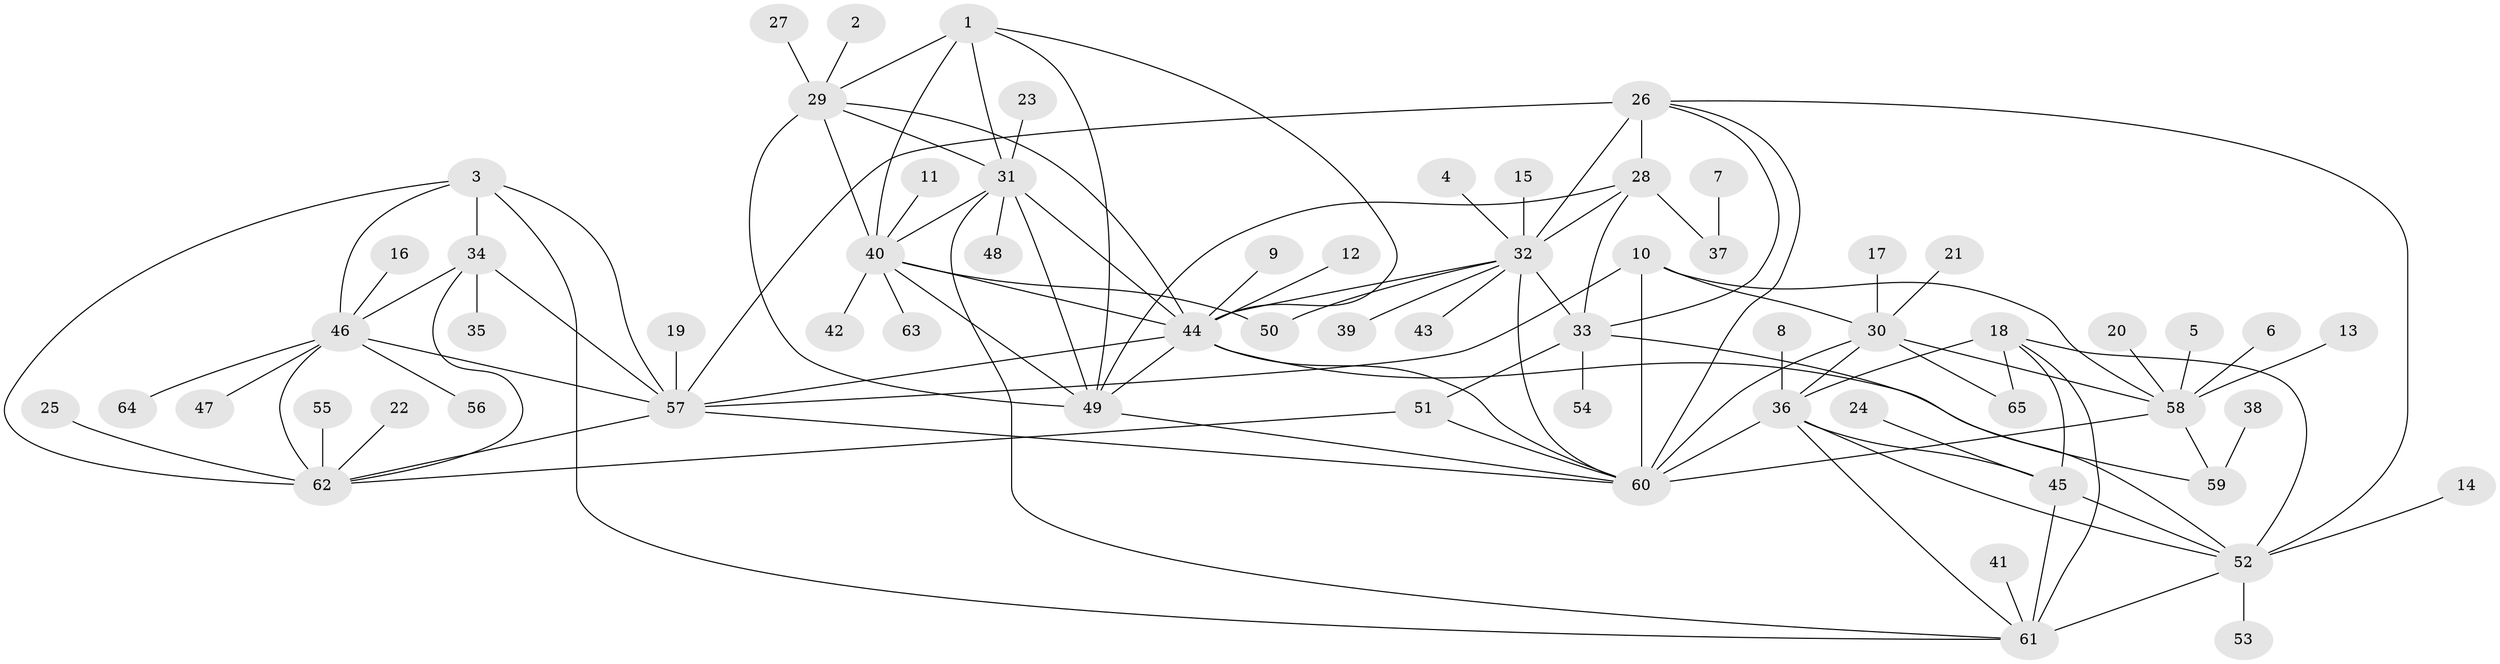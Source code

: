 // original degree distribution, {6: 0.047619047619047616, 11: 0.047619047619047616, 8: 0.015873015873015872, 7: 0.031746031746031744, 9: 0.031746031746031744, 5: 0.023809523809523808, 12: 0.007936507936507936, 10: 0.031746031746031744, 13: 0.007936507936507936, 4: 0.007936507936507936, 1: 0.5793650793650794, 3: 0.03968253968253968, 2: 0.12698412698412698}
// Generated by graph-tools (version 1.1) at 2025/26/03/09/25 03:26:34]
// undirected, 65 vertices, 109 edges
graph export_dot {
graph [start="1"]
  node [color=gray90,style=filled];
  1;
  2;
  3;
  4;
  5;
  6;
  7;
  8;
  9;
  10;
  11;
  12;
  13;
  14;
  15;
  16;
  17;
  18;
  19;
  20;
  21;
  22;
  23;
  24;
  25;
  26;
  27;
  28;
  29;
  30;
  31;
  32;
  33;
  34;
  35;
  36;
  37;
  38;
  39;
  40;
  41;
  42;
  43;
  44;
  45;
  46;
  47;
  48;
  49;
  50;
  51;
  52;
  53;
  54;
  55;
  56;
  57;
  58;
  59;
  60;
  61;
  62;
  63;
  64;
  65;
  1 -- 29 [weight=1.0];
  1 -- 31 [weight=1.0];
  1 -- 40 [weight=1.0];
  1 -- 44 [weight=1.0];
  1 -- 49 [weight=1.0];
  2 -- 29 [weight=1.0];
  3 -- 34 [weight=2.0];
  3 -- 46 [weight=2.0];
  3 -- 57 [weight=2.0];
  3 -- 61 [weight=1.0];
  3 -- 62 [weight=2.0];
  4 -- 32 [weight=1.0];
  5 -- 58 [weight=1.0];
  6 -- 58 [weight=1.0];
  7 -- 37 [weight=1.0];
  8 -- 36 [weight=1.0];
  9 -- 44 [weight=1.0];
  10 -- 30 [weight=2.0];
  10 -- 57 [weight=1.0];
  10 -- 58 [weight=4.0];
  10 -- 60 [weight=2.0];
  11 -- 40 [weight=1.0];
  12 -- 44 [weight=1.0];
  13 -- 58 [weight=1.0];
  14 -- 52 [weight=1.0];
  15 -- 32 [weight=1.0];
  16 -- 46 [weight=1.0];
  17 -- 30 [weight=1.0];
  18 -- 36 [weight=2.0];
  18 -- 45 [weight=2.0];
  18 -- 52 [weight=2.0];
  18 -- 61 [weight=2.0];
  18 -- 65 [weight=1.0];
  19 -- 57 [weight=1.0];
  20 -- 58 [weight=1.0];
  21 -- 30 [weight=1.0];
  22 -- 62 [weight=1.0];
  23 -- 31 [weight=1.0];
  24 -- 45 [weight=1.0];
  25 -- 62 [weight=1.0];
  26 -- 28 [weight=4.0];
  26 -- 32 [weight=2.0];
  26 -- 33 [weight=2.0];
  26 -- 52 [weight=1.0];
  26 -- 57 [weight=2.0];
  26 -- 60 [weight=1.0];
  27 -- 29 [weight=1.0];
  28 -- 32 [weight=2.0];
  28 -- 33 [weight=2.0];
  28 -- 37 [weight=1.0];
  28 -- 49 [weight=1.0];
  29 -- 31 [weight=1.0];
  29 -- 40 [weight=1.0];
  29 -- 44 [weight=1.0];
  29 -- 49 [weight=1.0];
  30 -- 36 [weight=1.0];
  30 -- 58 [weight=2.0];
  30 -- 60 [weight=1.0];
  30 -- 65 [weight=1.0];
  31 -- 40 [weight=1.0];
  31 -- 44 [weight=1.0];
  31 -- 48 [weight=1.0];
  31 -- 49 [weight=1.0];
  31 -- 61 [weight=1.0];
  32 -- 33 [weight=1.0];
  32 -- 39 [weight=1.0];
  32 -- 43 [weight=1.0];
  32 -- 44 [weight=1.0];
  32 -- 50 [weight=1.0];
  32 -- 60 [weight=1.0];
  33 -- 51 [weight=1.0];
  33 -- 52 [weight=1.0];
  33 -- 54 [weight=1.0];
  34 -- 35 [weight=1.0];
  34 -- 46 [weight=1.0];
  34 -- 57 [weight=1.0];
  34 -- 62 [weight=1.0];
  36 -- 45 [weight=1.0];
  36 -- 52 [weight=1.0];
  36 -- 60 [weight=1.0];
  36 -- 61 [weight=1.0];
  38 -- 59 [weight=1.0];
  40 -- 42 [weight=1.0];
  40 -- 44 [weight=1.0];
  40 -- 49 [weight=1.0];
  40 -- 50 [weight=1.0];
  40 -- 63 [weight=1.0];
  41 -- 61 [weight=1.0];
  44 -- 49 [weight=1.0];
  44 -- 57 [weight=1.0];
  44 -- 59 [weight=1.0];
  44 -- 60 [weight=1.0];
  45 -- 52 [weight=1.0];
  45 -- 61 [weight=1.0];
  46 -- 47 [weight=1.0];
  46 -- 56 [weight=1.0];
  46 -- 57 [weight=1.0];
  46 -- 62 [weight=1.0];
  46 -- 64 [weight=1.0];
  49 -- 60 [weight=1.0];
  51 -- 60 [weight=1.0];
  51 -- 62 [weight=1.0];
  52 -- 53 [weight=1.0];
  52 -- 61 [weight=1.0];
  55 -- 62 [weight=1.0];
  57 -- 60 [weight=1.0];
  57 -- 62 [weight=1.0];
  58 -- 59 [weight=1.0];
  58 -- 60 [weight=2.0];
}
